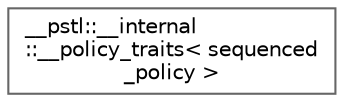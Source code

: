 digraph "Graphical Class Hierarchy"
{
 // LATEX_PDF_SIZE
  bgcolor="transparent";
  edge [fontname=Helvetica,fontsize=10,labelfontname=Helvetica,labelfontsize=10];
  node [fontname=Helvetica,fontsize=10,shape=box,height=0.2,width=0.4];
  rankdir="LR";
  Node0 [id="Node000000",label="__pstl::__internal\l::__policy_traits\< sequenced\l_policy \>",height=0.2,width=0.4,color="grey40", fillcolor="white", style="filled",URL="$struct____pstl_1_1____internal_1_1____policy__traits_3_01sequenced__policy_01_4.html",tooltip=" "];
}
